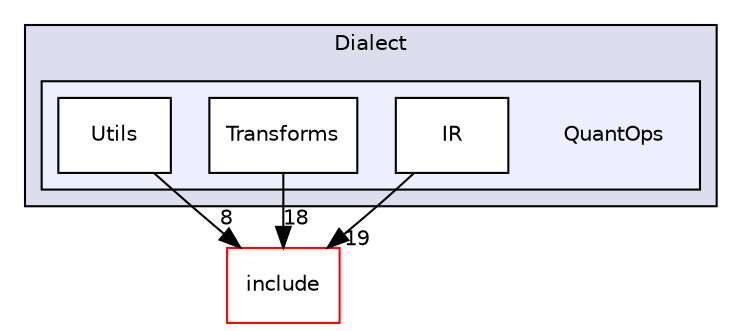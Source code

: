 digraph "lib/Dialect/QuantOps" {
  bgcolor=transparent;
  compound=true
  node [ fontsize="10", fontname="Helvetica"];
  edge [ labelfontsize="10", labelfontname="Helvetica"];
  subgraph clusterdir_1a25ec519b6c1121408b67cc33ce3f15 {
    graph [ bgcolor="#ddddee", pencolor="black", label="Dialect" fontname="Helvetica", fontsize="10", URL="dir_1a25ec519b6c1121408b67cc33ce3f15.html"]
  subgraph clusterdir_e90db2f810e832ebfc1db29e124b9224 {
    graph [ bgcolor="#eeeeff", pencolor="black", label="" URL="dir_e90db2f810e832ebfc1db29e124b9224.html"];
    dir_e90db2f810e832ebfc1db29e124b9224 [shape=plaintext label="QuantOps"];
    dir_a4d93ce280877ea4c97befbce0ae06a7 [shape=box label="IR" color="black" fillcolor="white" style="filled" URL="dir_a4d93ce280877ea4c97befbce0ae06a7.html"];
    dir_4299c9e50fa32ae275bad9f71a8a2f3e [shape=box label="Transforms" color="black" fillcolor="white" style="filled" URL="dir_4299c9e50fa32ae275bad9f71a8a2f3e.html"];
    dir_5a6024a9917a3d1c0787af41082bf5d4 [shape=box label="Utils" color="black" fillcolor="white" style="filled" URL="dir_5a6024a9917a3d1c0787af41082bf5d4.html"];
  }
  }
  dir_d44c64559bbebec7f509842c48db8b23 [shape=box label="include" color="red" URL="dir_d44c64559bbebec7f509842c48db8b23.html"];
  dir_4299c9e50fa32ae275bad9f71a8a2f3e->dir_d44c64559bbebec7f509842c48db8b23 [headlabel="18", labeldistance=1.5 headhref="dir_000094_000000.html"];
  dir_5a6024a9917a3d1c0787af41082bf5d4->dir_d44c64559bbebec7f509842c48db8b23 [headlabel="8", labeldistance=1.5 headhref="dir_000095_000000.html"];
  dir_a4d93ce280877ea4c97befbce0ae06a7->dir_d44c64559bbebec7f509842c48db8b23 [headlabel="19", labeldistance=1.5 headhref="dir_000078_000000.html"];
}
